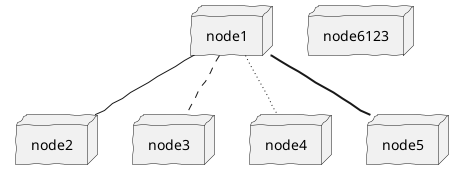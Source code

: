 @startuml net.png
skinparam handwritten true
skinparam monochrome true
skinparam packageStyle rect
skinparam defaultFontName FG Virgil
skinparam shadowing false

node node1
node node2
node node3
node node4
node node5
node node6123
node1 -- node2
node1 .. node3
node1 ~~ node4
node1 == node5

@enduml
